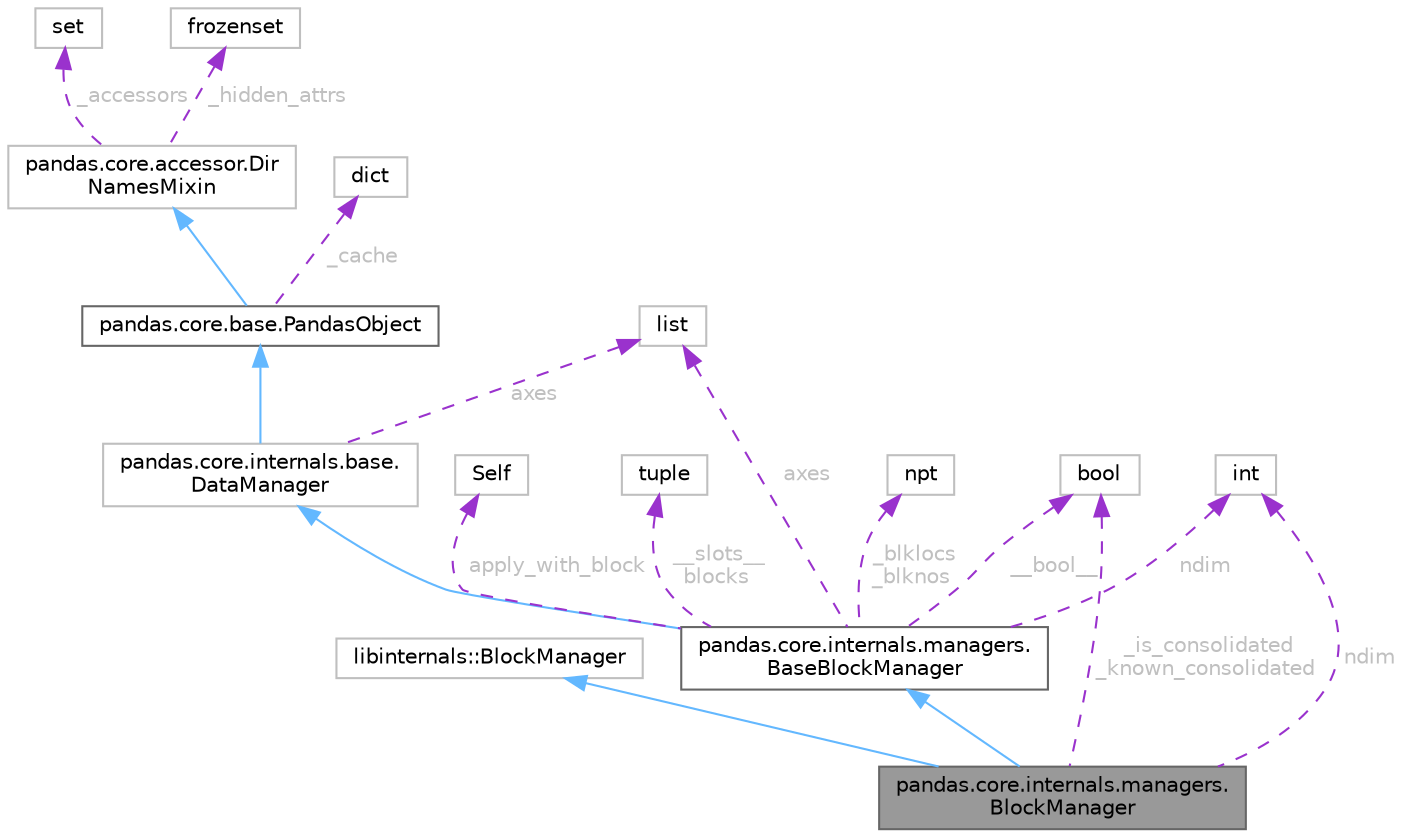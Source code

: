 digraph "pandas.core.internals.managers.BlockManager"
{
 // LATEX_PDF_SIZE
  bgcolor="transparent";
  edge [fontname=Helvetica,fontsize=10,labelfontname=Helvetica,labelfontsize=10];
  node [fontname=Helvetica,fontsize=10,shape=box,height=0.2,width=0.4];
  Node1 [id="Node000001",label="pandas.core.internals.managers.\lBlockManager",height=0.2,width=0.4,color="gray40", fillcolor="grey60", style="filled", fontcolor="black",tooltip=" "];
  Node2 -> Node1 [id="edge18_Node000001_Node000002",dir="back",color="steelblue1",style="solid",tooltip=" "];
  Node2 [id="Node000002",label="libinternals::BlockManager",height=0.2,width=0.4,color="grey75", fillcolor="white", style="filled",tooltip=" "];
  Node3 -> Node1 [id="edge19_Node000001_Node000003",dir="back",color="steelblue1",style="solid",tooltip=" "];
  Node3 [id="Node000003",label="pandas.core.internals.managers.\lBaseBlockManager",height=0.2,width=0.4,color="gray40", fillcolor="white", style="filled",URL="$d0/d01/classpandas_1_1core_1_1internals_1_1managers_1_1BaseBlockManager.html",tooltip=" "];
  Node4 -> Node3 [id="edge20_Node000003_Node000004",dir="back",color="steelblue1",style="solid",tooltip=" "];
  Node4 [id="Node000004",label="pandas.core.internals.base.\lDataManager",height=0.2,width=0.4,color="grey75", fillcolor="white", style="filled",URL="$d5/d55/classpandas_1_1core_1_1internals_1_1base_1_1DataManager.html",tooltip=" "];
  Node5 -> Node4 [id="edge21_Node000004_Node000005",dir="back",color="steelblue1",style="solid",tooltip=" "];
  Node5 [id="Node000005",label="pandas.core.base.PandasObject",height=0.2,width=0.4,color="gray40", fillcolor="white", style="filled",URL="$d9/d19/classpandas_1_1core_1_1base_1_1PandasObject.html",tooltip=" "];
  Node6 -> Node5 [id="edge22_Node000005_Node000006",dir="back",color="steelblue1",style="solid",tooltip=" "];
  Node6 [id="Node000006",label="pandas.core.accessor.Dir\lNamesMixin",height=0.2,width=0.4,color="grey75", fillcolor="white", style="filled",URL="$df/dd9/classpandas_1_1core_1_1accessor_1_1DirNamesMixin.html",tooltip=" "];
  Node7 -> Node6 [id="edge23_Node000006_Node000007",dir="back",color="darkorchid3",style="dashed",tooltip=" ",label=" _accessors",fontcolor="grey" ];
  Node7 [id="Node000007",label="set",height=0.2,width=0.4,color="grey75", fillcolor="white", style="filled",tooltip=" "];
  Node8 -> Node6 [id="edge24_Node000006_Node000008",dir="back",color="darkorchid3",style="dashed",tooltip=" ",label=" _hidden_attrs",fontcolor="grey" ];
  Node8 [id="Node000008",label="frozenset",height=0.2,width=0.4,color="grey75", fillcolor="white", style="filled",tooltip=" "];
  Node9 -> Node5 [id="edge25_Node000005_Node000009",dir="back",color="darkorchid3",style="dashed",tooltip=" ",label=" _cache",fontcolor="grey" ];
  Node9 [id="Node000009",label="dict",height=0.2,width=0.4,color="grey75", fillcolor="white", style="filled",tooltip=" "];
  Node10 -> Node4 [id="edge26_Node000004_Node000010",dir="back",color="darkorchid3",style="dashed",tooltip=" ",label=" axes",fontcolor="grey" ];
  Node10 [id="Node000010",label="list",height=0.2,width=0.4,color="grey75", fillcolor="white", style="filled",tooltip=" "];
  Node11 -> Node3 [id="edge27_Node000003_Node000011",dir="back",color="darkorchid3",style="dashed",tooltip=" ",label=" __slots__\nblocks",fontcolor="grey" ];
  Node11 [id="Node000011",label="tuple",height=0.2,width=0.4,color="grey75", fillcolor="white", style="filled",tooltip=" "];
  Node12 -> Node3 [id="edge28_Node000003_Node000012",dir="back",color="darkorchid3",style="dashed",tooltip=" ",label=" _blklocs\n_blknos",fontcolor="grey" ];
  Node12 [id="Node000012",label="npt",height=0.2,width=0.4,color="grey75", fillcolor="white", style="filled",tooltip=" "];
  Node10 -> Node3 [id="edge29_Node000003_Node000010",dir="back",color="darkorchid3",style="dashed",tooltip=" ",label=" axes",fontcolor="grey" ];
  Node13 -> Node3 [id="edge30_Node000003_Node000013",dir="back",color="darkorchid3",style="dashed",tooltip=" ",label=" __bool__",fontcolor="grey" ];
  Node13 [id="Node000013",label="bool",height=0.2,width=0.4,color="grey75", fillcolor="white", style="filled",tooltip=" "];
  Node14 -> Node3 [id="edge31_Node000003_Node000014",dir="back",color="darkorchid3",style="dashed",tooltip=" ",label=" apply_with_block",fontcolor="grey" ];
  Node14 [id="Node000014",label="Self",height=0.2,width=0.4,color="grey75", fillcolor="white", style="filled",tooltip=" "];
  Node15 -> Node3 [id="edge32_Node000003_Node000015",dir="back",color="darkorchid3",style="dashed",tooltip=" ",label=" ndim",fontcolor="grey" ];
  Node15 [id="Node000015",label="int",height=0.2,width=0.4,color="grey75", fillcolor="white", style="filled",tooltip=" "];
  Node15 -> Node1 [id="edge33_Node000001_Node000015",dir="back",color="darkorchid3",style="dashed",tooltip=" ",label=" ndim",fontcolor="grey" ];
  Node13 -> Node1 [id="edge34_Node000001_Node000013",dir="back",color="darkorchid3",style="dashed",tooltip=" ",label=" _is_consolidated\n_known_consolidated",fontcolor="grey" ];
}
